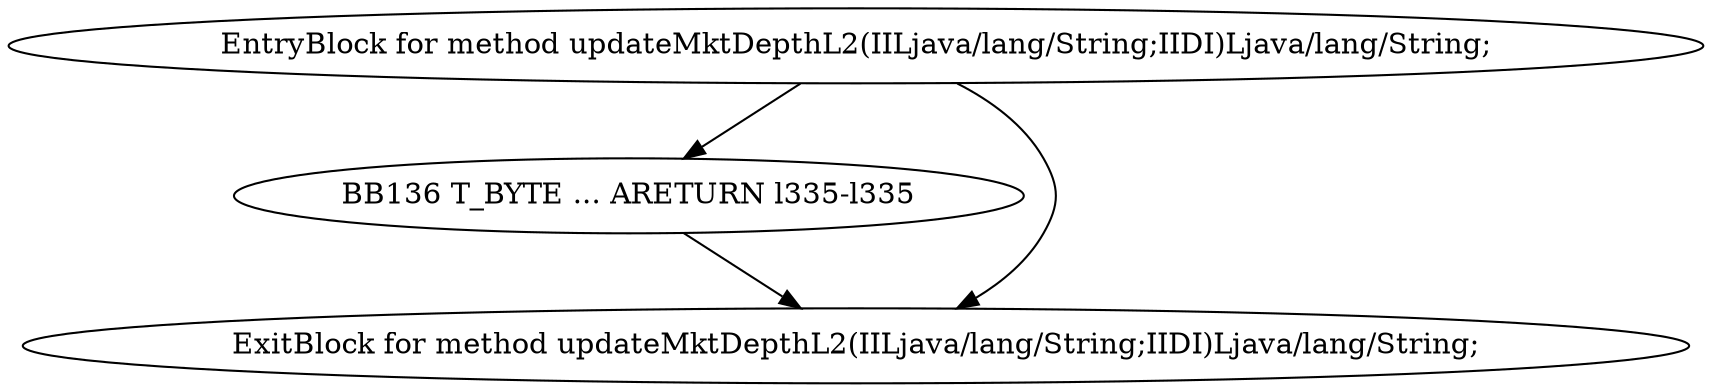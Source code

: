 digraph G {
  1 [ label="BB136 T_BYTE ... ARETURN l335-l335" ];
  2 [ label="EntryBlock for method updateMktDepthL2(IILjava/lang/String;IIDI)Ljava/lang/String;" ];
  3 [ label="ExitBlock for method updateMktDepthL2(IILjava/lang/String;IIDI)Ljava/lang/String;" ];
  2 -> 3 [ label="" ];
  2 -> 1 [ label="" ];
  1 -> 3 [ label="" ];
}
